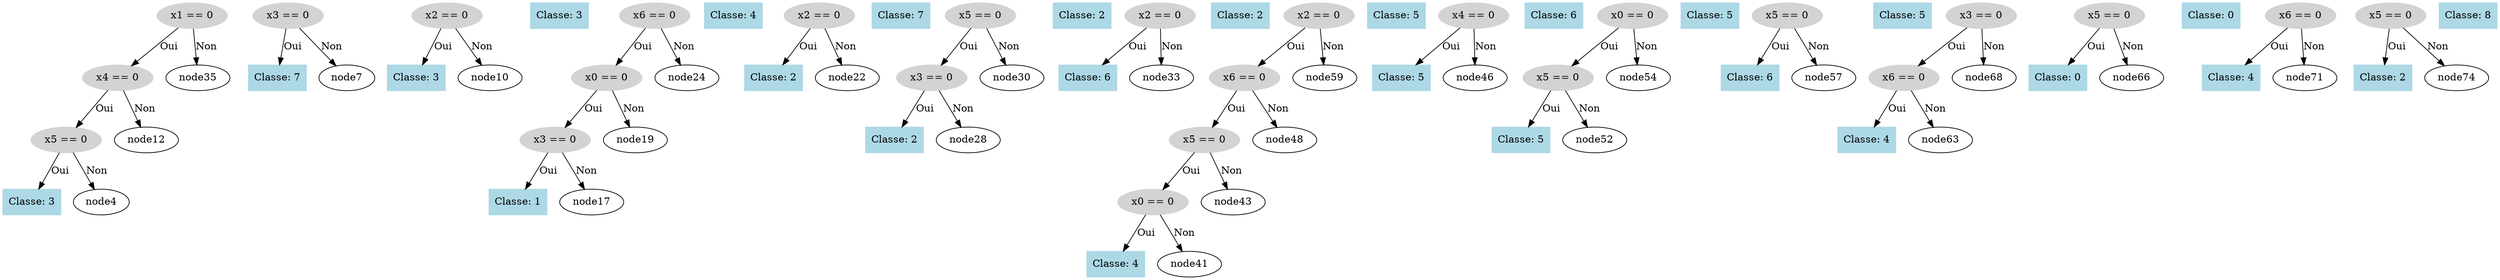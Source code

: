 digraph DecisionTree {
  node0 [label="x1 == 0", shape=ellipse, style=filled, color=lightgray];
  node0 -> node1 [label="Oui"];
  node1 [label="x4 == 0", shape=ellipse, style=filled, color=lightgray];
  node1 -> node2 [label="Oui"];
  node2 [label="x5 == 0", shape=ellipse, style=filled, color=lightgray];
  node2 -> node3 [label="Oui"];
  node3 [label="Classe: 3", shape=box, style=filled, color=lightblue];
  node2 -> node4 [label="Non"];
  node5 [label="x3 == 0", shape=ellipse, style=filled, color=lightgray];
  node5 -> node6 [label="Oui"];
  node6 [label="Classe: 7", shape=box, style=filled, color=lightblue];
  node5 -> node7 [label="Non"];
  node8 [label="x2 == 0", shape=ellipse, style=filled, color=lightgray];
  node8 -> node9 [label="Oui"];
  node9 [label="Classe: 3", shape=box, style=filled, color=lightblue];
  node8 -> node10 [label="Non"];
  node11 [label="Classe: 3", shape=box, style=filled, color=lightblue];
  node1 -> node12 [label="Non"];
  node13 [label="x6 == 0", shape=ellipse, style=filled, color=lightgray];
  node13 -> node14 [label="Oui"];
  node14 [label="x0 == 0", shape=ellipse, style=filled, color=lightgray];
  node14 -> node15 [label="Oui"];
  node15 [label="x3 == 0", shape=ellipse, style=filled, color=lightgray];
  node15 -> node16 [label="Oui"];
  node16 [label="Classe: 1", shape=box, style=filled, color=lightblue];
  node15 -> node17 [label="Non"];
  node18 [label="Classe: 4", shape=box, style=filled, color=lightblue];
  node14 -> node19 [label="Non"];
  node20 [label="x2 == 0", shape=ellipse, style=filled, color=lightgray];
  node20 -> node21 [label="Oui"];
  node21 [label="Classe: 2", shape=box, style=filled, color=lightblue];
  node20 -> node22 [label="Non"];
  node23 [label="Classe: 7", shape=box, style=filled, color=lightblue];
  node13 -> node24 [label="Non"];
  node25 [label="x5 == 0", shape=ellipse, style=filled, color=lightgray];
  node25 -> node26 [label="Oui"];
  node26 [label="x3 == 0", shape=ellipse, style=filled, color=lightgray];
  node26 -> node27 [label="Oui"];
  node27 [label="Classe: 2", shape=box, style=filled, color=lightblue];
  node26 -> node28 [label="Non"];
  node29 [label="Classe: 2", shape=box, style=filled, color=lightblue];
  node25 -> node30 [label="Non"];
  node31 [label="x2 == 0", shape=ellipse, style=filled, color=lightgray];
  node31 -> node32 [label="Oui"];
  node32 [label="Classe: 6", shape=box, style=filled, color=lightblue];
  node31 -> node33 [label="Non"];
  node34 [label="Classe: 2", shape=box, style=filled, color=lightblue];
  node0 -> node35 [label="Non"];
  node36 [label="x2 == 0", shape=ellipse, style=filled, color=lightgray];
  node36 -> node37 [label="Oui"];
  node37 [label="x6 == 0", shape=ellipse, style=filled, color=lightgray];
  node37 -> node38 [label="Oui"];
  node38 [label="x5 == 0", shape=ellipse, style=filled, color=lightgray];
  node38 -> node39 [label="Oui"];
  node39 [label="x0 == 0", shape=ellipse, style=filled, color=lightgray];
  node39 -> node40 [label="Oui"];
  node40 [label="Classe: 4", shape=box, style=filled, color=lightblue];
  node39 -> node41 [label="Non"];
  node42 [label="Classe: 5", shape=box, style=filled, color=lightblue];
  node38 -> node43 [label="Non"];
  node44 [label="x4 == 0", shape=ellipse, style=filled, color=lightgray];
  node44 -> node45 [label="Oui"];
  node45 [label="Classe: 5", shape=box, style=filled, color=lightblue];
  node44 -> node46 [label="Non"];
  node47 [label="Classe: 6", shape=box, style=filled, color=lightblue];
  node37 -> node48 [label="Non"];
  node49 [label="x0 == 0", shape=ellipse, style=filled, color=lightgray];
  node49 -> node50 [label="Oui"];
  node50 [label="x5 == 0", shape=ellipse, style=filled, color=lightgray];
  node50 -> node51 [label="Oui"];
  node51 [label="Classe: 5", shape=box, style=filled, color=lightblue];
  node50 -> node52 [label="Non"];
  node53 [label="Classe: 5", shape=box, style=filled, color=lightblue];
  node49 -> node54 [label="Non"];
  node55 [label="x5 == 0", shape=ellipse, style=filled, color=lightgray];
  node55 -> node56 [label="Oui"];
  node56 [label="Classe: 6", shape=box, style=filled, color=lightblue];
  node55 -> node57 [label="Non"];
  node58 [label="Classe: 5", shape=box, style=filled, color=lightblue];
  node36 -> node59 [label="Non"];
  node60 [label="x3 == 0", shape=ellipse, style=filled, color=lightgray];
  node60 -> node61 [label="Oui"];
  node61 [label="x6 == 0", shape=ellipse, style=filled, color=lightgray];
  node61 -> node62 [label="Oui"];
  node62 [label="Classe: 4", shape=box, style=filled, color=lightblue];
  node61 -> node63 [label="Non"];
  node64 [label="x5 == 0", shape=ellipse, style=filled, color=lightgray];
  node64 -> node65 [label="Oui"];
  node65 [label="Classe: 0", shape=box, style=filled, color=lightblue];
  node64 -> node66 [label="Non"];
  node67 [label="Classe: 0", shape=box, style=filled, color=lightblue];
  node60 -> node68 [label="Non"];
  node69 [label="x6 == 0", shape=ellipse, style=filled, color=lightgray];
  node69 -> node70 [label="Oui"];
  node70 [label="Classe: 4", shape=box, style=filled, color=lightblue];
  node69 -> node71 [label="Non"];
  node72 [label="x5 == 0", shape=ellipse, style=filled, color=lightgray];
  node72 -> node73 [label="Oui"];
  node73 [label="Classe: 2", shape=box, style=filled, color=lightblue];
  node72 -> node74 [label="Non"];
  node75 [label="Classe: 8", shape=box, style=filled, color=lightblue];
}
